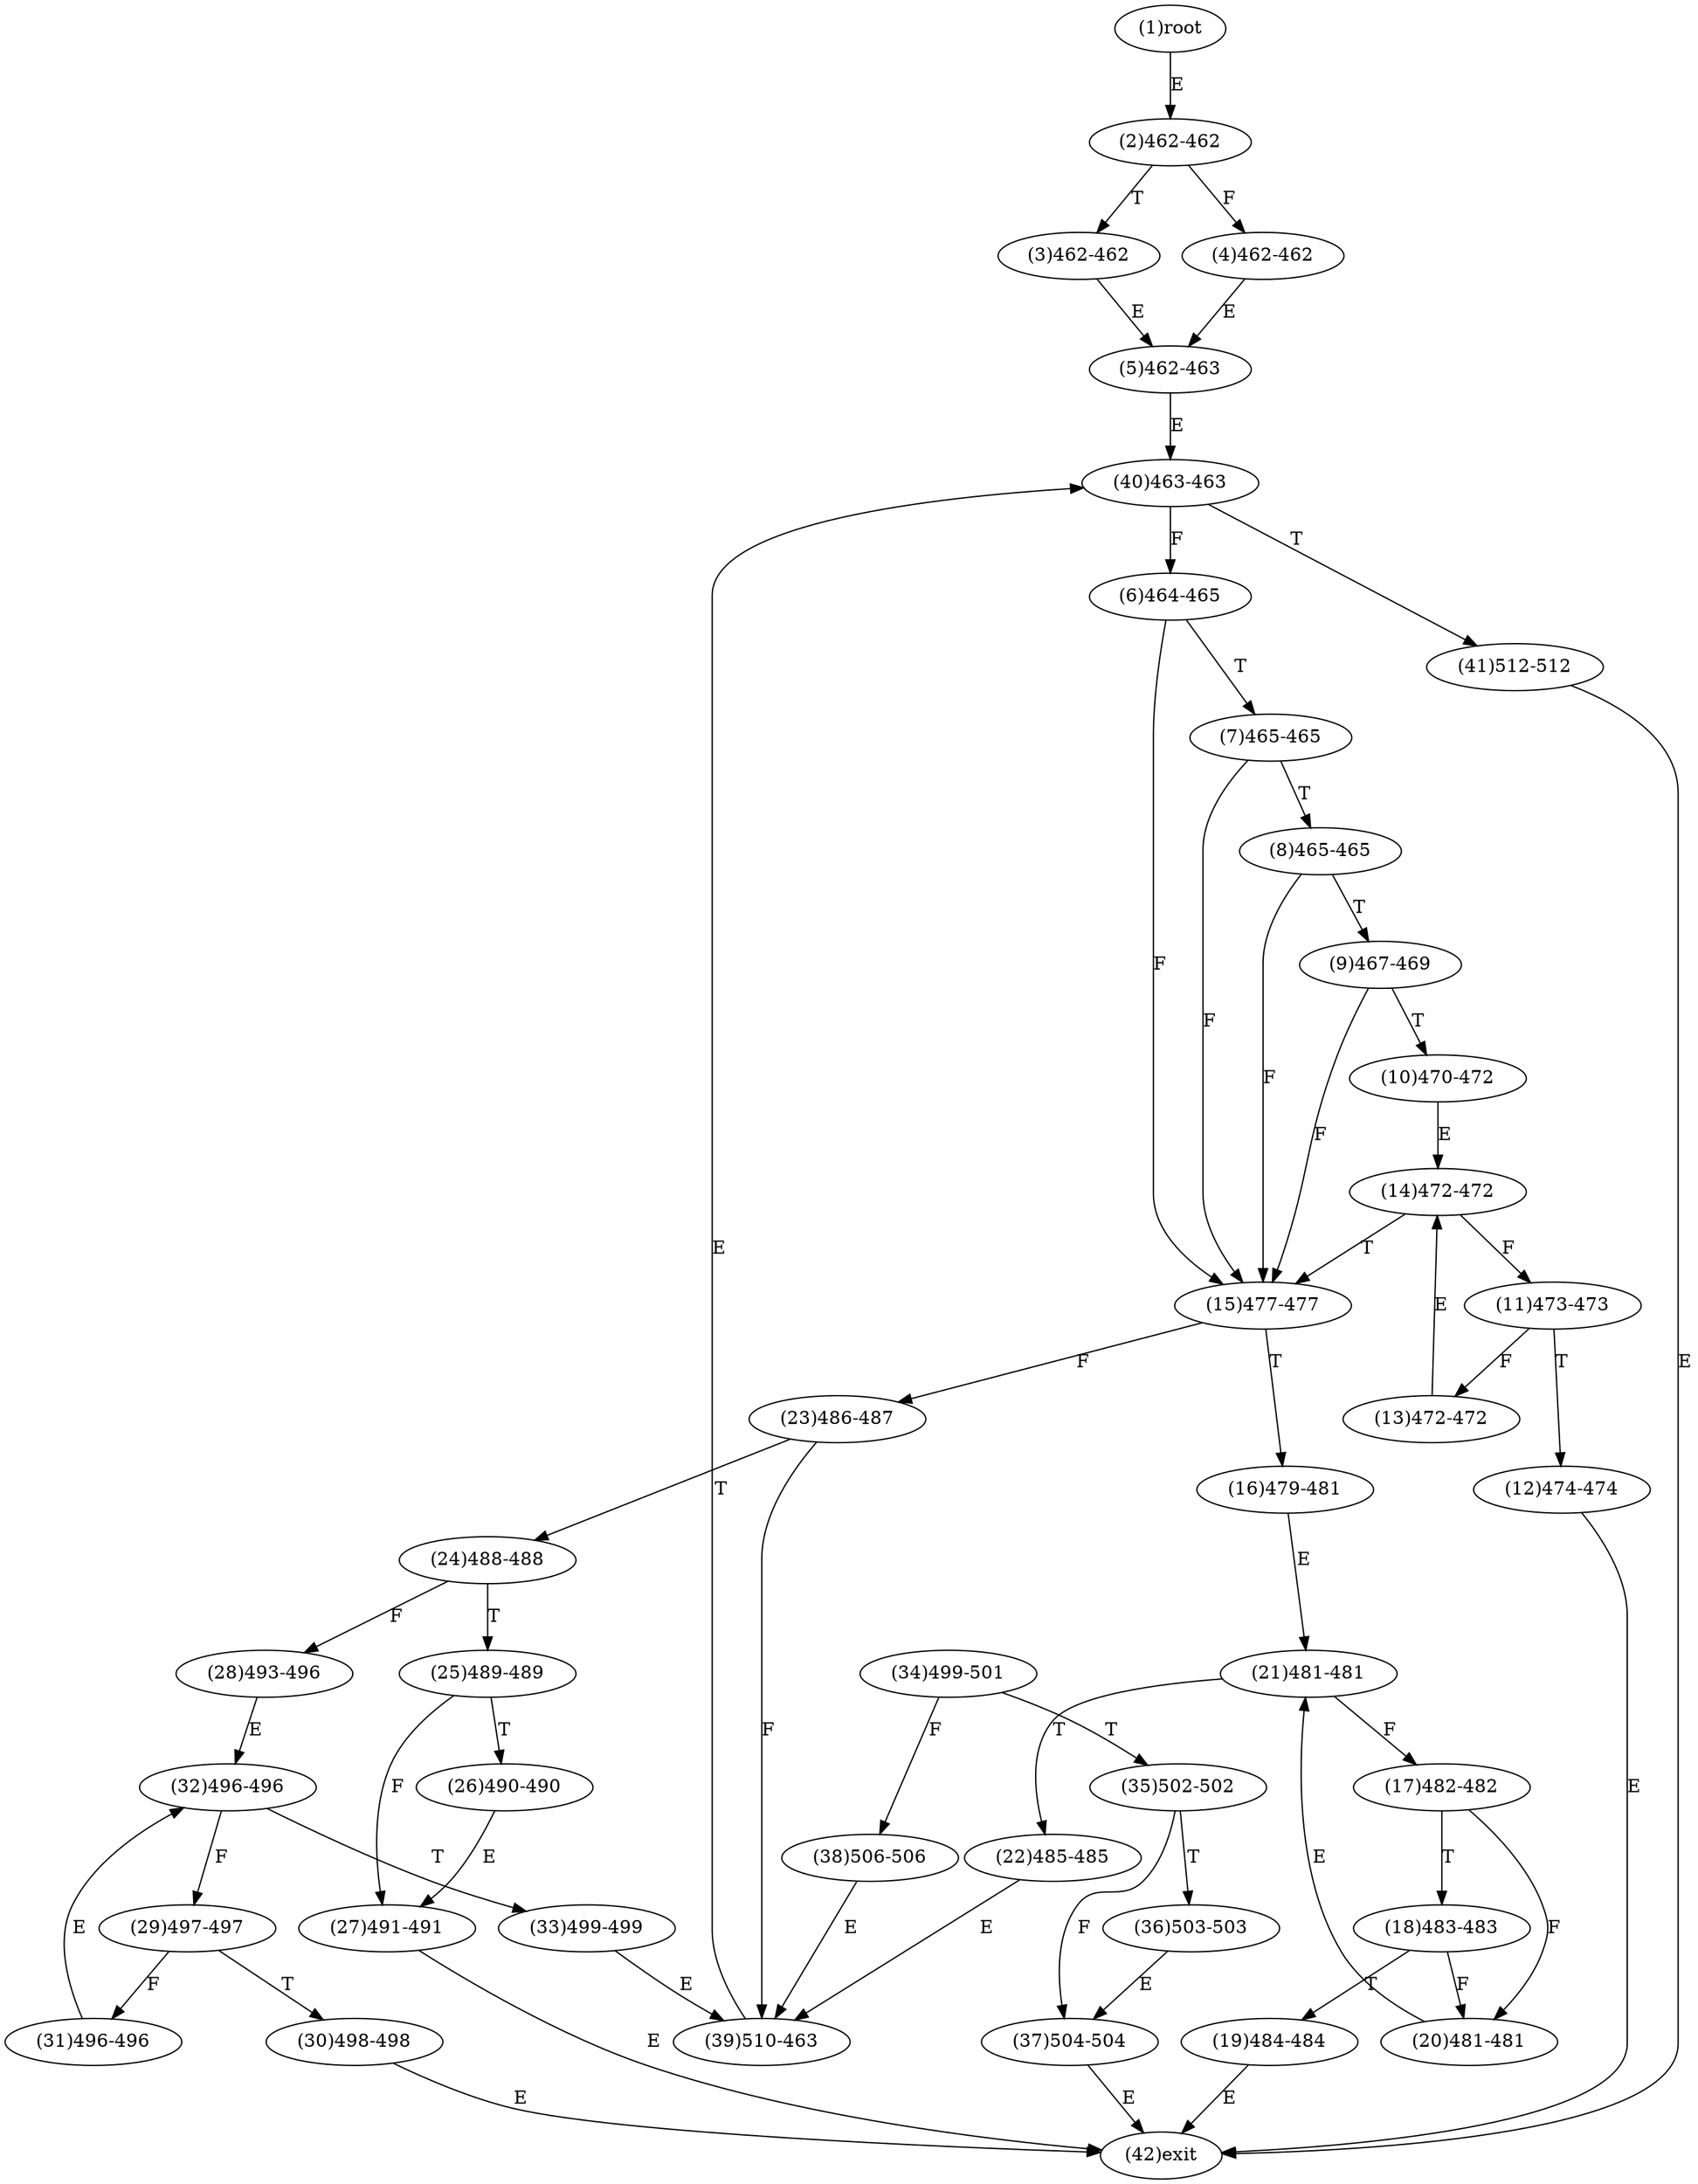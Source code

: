 digraph "" { 
1[ label="(1)root"];
2[ label="(2)462-462"];
3[ label="(3)462-462"];
4[ label="(4)462-462"];
5[ label="(5)462-463"];
6[ label="(6)464-465"];
7[ label="(7)465-465"];
8[ label="(8)465-465"];
9[ label="(9)467-469"];
10[ label="(10)470-472"];
11[ label="(11)473-473"];
12[ label="(12)474-474"];
13[ label="(13)472-472"];
14[ label="(14)472-472"];
15[ label="(15)477-477"];
17[ label="(17)482-482"];
16[ label="(16)479-481"];
19[ label="(19)484-484"];
18[ label="(18)483-483"];
21[ label="(21)481-481"];
20[ label="(20)481-481"];
23[ label="(23)486-487"];
22[ label="(22)485-485"];
25[ label="(25)489-489"];
24[ label="(24)488-488"];
27[ label="(27)491-491"];
26[ label="(26)490-490"];
29[ label="(29)497-497"];
28[ label="(28)493-496"];
31[ label="(31)496-496"];
30[ label="(30)498-498"];
34[ label="(34)499-501"];
35[ label="(35)502-502"];
32[ label="(32)496-496"];
33[ label="(33)499-499"];
38[ label="(38)506-506"];
39[ label="(39)510-463"];
36[ label="(36)503-503"];
37[ label="(37)504-504"];
42[ label="(42)exit"];
40[ label="(40)463-463"];
41[ label="(41)512-512"];
1->2[ label="E"];
2->4[ label="F"];
2->3[ label="T"];
3->5[ label="E"];
4->5[ label="E"];
5->40[ label="E"];
6->15[ label="F"];
6->7[ label="T"];
7->15[ label="F"];
7->8[ label="T"];
8->15[ label="F"];
8->9[ label="T"];
9->15[ label="F"];
9->10[ label="T"];
10->14[ label="E"];
11->13[ label="F"];
11->12[ label="T"];
12->42[ label="E"];
13->14[ label="E"];
14->11[ label="F"];
14->15[ label="T"];
15->23[ label="F"];
15->16[ label="T"];
16->21[ label="E"];
17->20[ label="F"];
17->18[ label="T"];
18->20[ label="F"];
18->19[ label="T"];
19->42[ label="E"];
20->21[ label="E"];
21->17[ label="F"];
21->22[ label="T"];
22->39[ label="E"];
23->39[ label="F"];
23->24[ label="T"];
24->28[ label="F"];
24->25[ label="T"];
25->27[ label="F"];
25->26[ label="T"];
26->27[ label="E"];
27->42[ label="E"];
28->32[ label="E"];
29->31[ label="F"];
29->30[ label="T"];
30->42[ label="E"];
31->32[ label="E"];
32->29[ label="F"];
32->33[ label="T"];
33->39[ label="E"];
34->38[ label="F"];
34->35[ label="T"];
35->37[ label="F"];
35->36[ label="T"];
36->37[ label="E"];
37->42[ label="E"];
38->39[ label="E"];
39->40[ label="E"];
40->6[ label="F"];
40->41[ label="T"];
41->42[ label="E"];
}